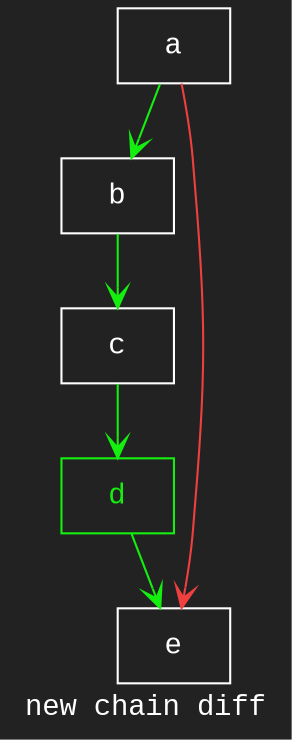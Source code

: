 digraph D {
    tooltip="new chain diff";
    label="new chain diff";
    bgcolor="#222222";
    fontcolor="#ffffff";
    fontname="Courier New";
    
    node1 [color="#ffffff",fontcolor="#ffffff",fontname="Courier New",shape="rectangle",tooltip="a",label="a"]
    
    node2 [color="#ffffff",fontcolor="#ffffff",fontname="Courier New",shape="rectangle",tooltip="b",label="b"]
    
    node3 [color="#ffffff",fontcolor="#ffffff",fontname="Courier New",shape="rectangle",tooltip="c",label="c"]
    
    node4 [color="#15ef10",fontcolor="#15ef10",fontname="Courier New",shape="rectangle",tooltip="d",label="d"]
    
    node5 [color="#ffffff",fontcolor="#ffffff",fontname="Courier New",shape="rectangle",tooltip="e",label="e"]
    
    node1 -> node2 [arrowhead="vee",color="#15ef10",tooltip="a\n   ->\nb",]
    node1 -> node5 [arrowhead="vee",color="#ef3f3f",tooltip="a\n   ->\ne",]
    node2 -> node3 [arrowhead="vee",color="#15ef10",tooltip="b\n   ->\nc",]
    node3 -> node4 [arrowhead="vee",color="#15ef10",tooltip="c\n   ->\nd",]
    node4 -> node5 [arrowhead="vee",color="#15ef10",tooltip="d\n   ->\ne",]
}
